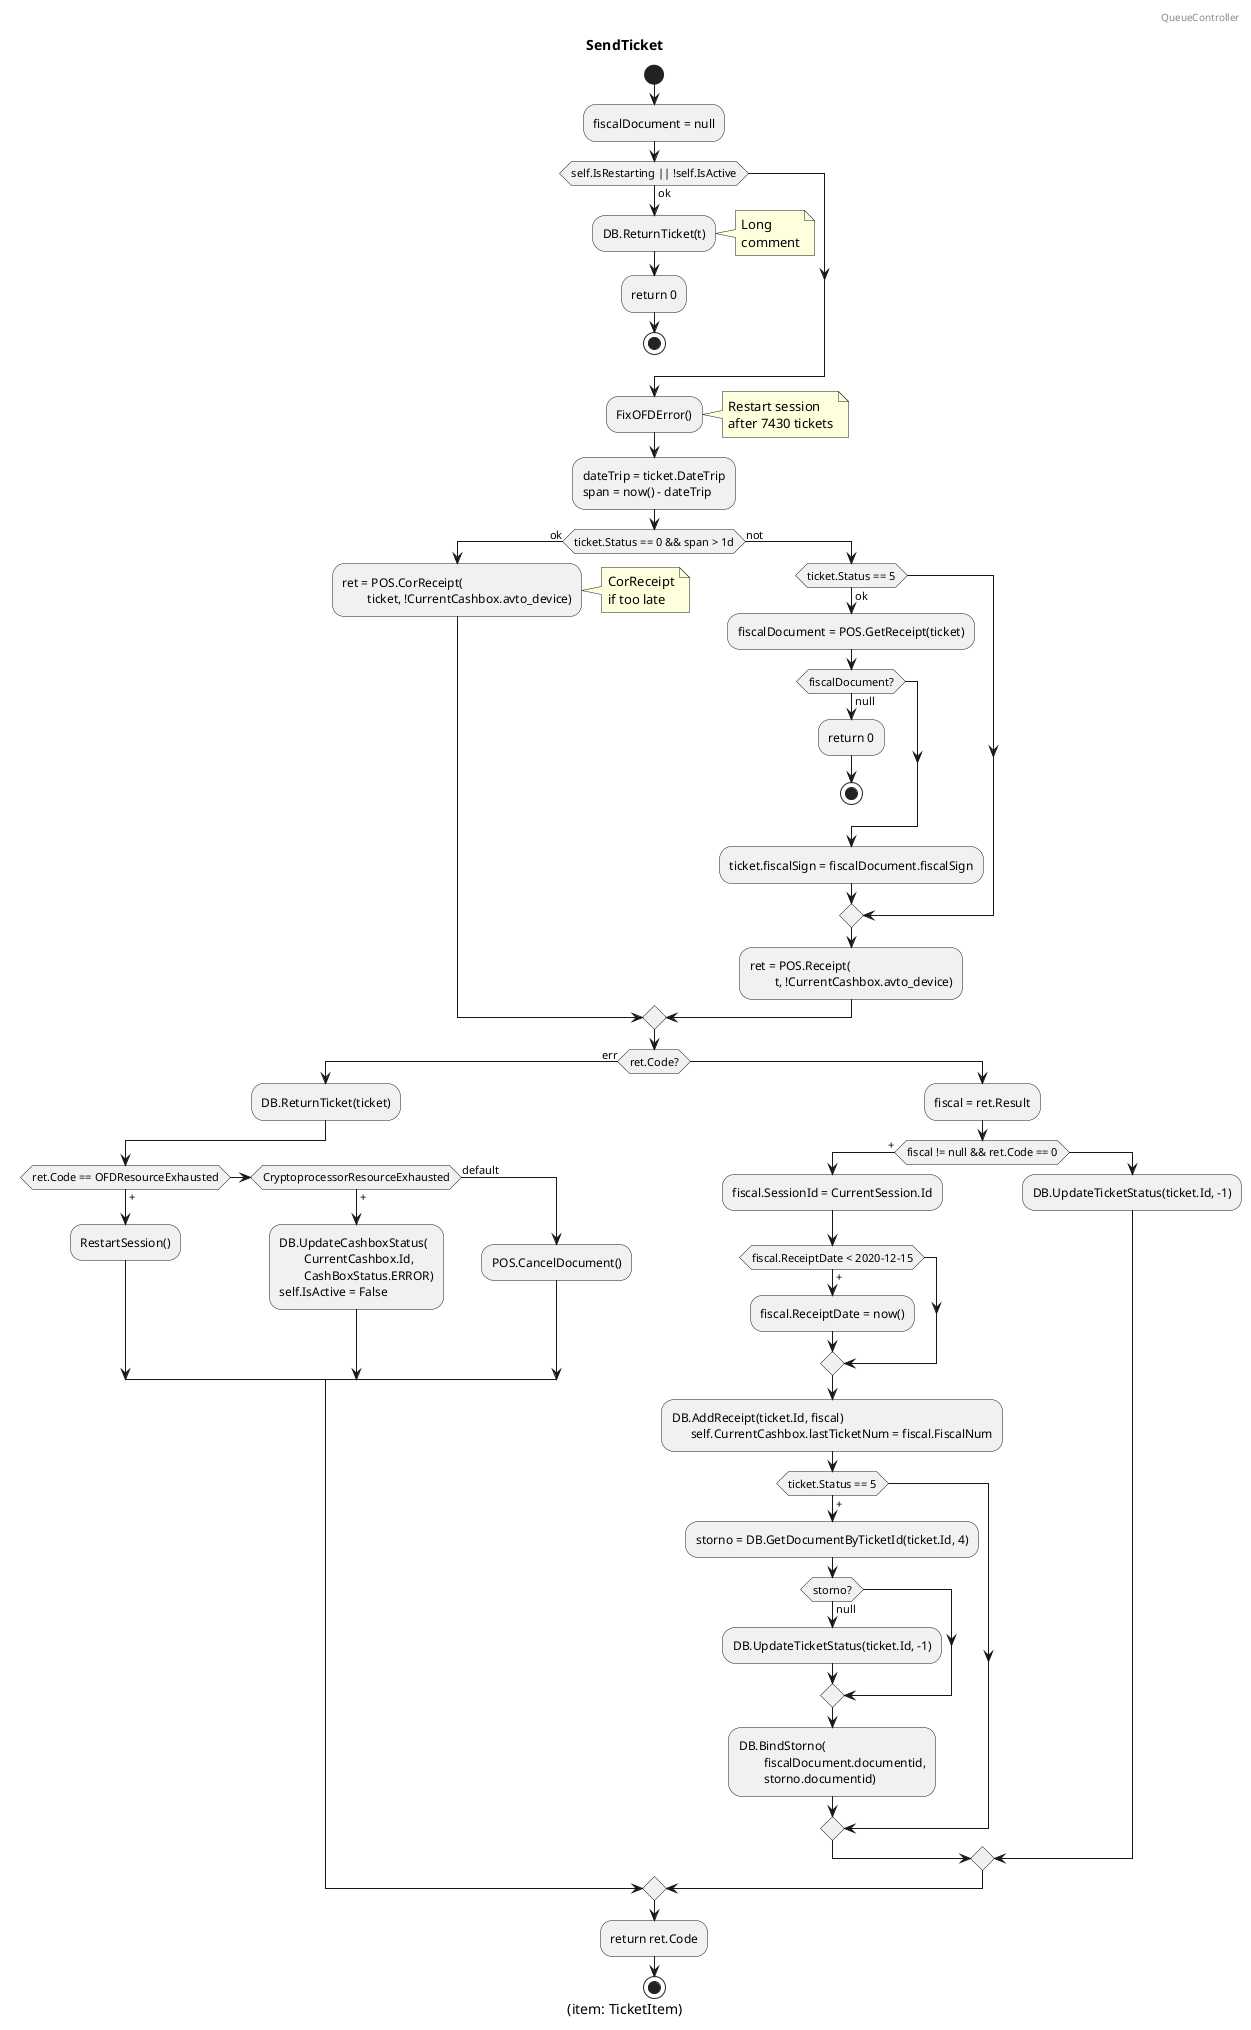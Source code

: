 @startuml

header QueueController

title SendTicket
caption (item: TicketItem)

start

:fiscalDocument = null;
if (self.IsRestarting || !self.IsActive) then (ok)
	:DB.ReturnTicket(t);
	note right: Long\ncomment
    :return 0;
    stop
endif
:FixOFDError();
note right: Restart session\nafter 7430 tickets
:dateTrip = ticket.DateTrip
span = now() - dateTrip;
if (ticket.Status == 0 && span > 1d) then (ok)
	:ret = POS.CorReceipt(
		ticket, !CurrentCashbox.avto_device);
		note right: CorReceipt\nif too late
else (not)
	if (ticket.Status == 5) then (ok)
		:fiscalDocument = POS.GetReceipt(ticket);
		if (fiscalDocument?) then (null)
			:return 0;
			stop
		endif
		:ticket.fiscalSign = fiscalDocument.fiscalSign;
	endif
	:ret = POS.Receipt(
		t, !CurrentCashbox.avto_device);
endif
if (ret.Code?) then (err)
	:DB.ReturnTicket(ticket);
	if (ret.Code == OFDResourceExhausted) then (+)
		:RestartSession();
	elseif (CryptoprocessorResourceExhausted) then (+)
		:DB.UpdateCashboxStatus(
			CurrentCashbox.Id,
			CashBoxStatus.ERROR)
		self.IsActive = False;
	else (default)
		:POS.CancelDocument();
	endif
else
	:fiscal = ret.Result;
	if (fiscal != null && ret.Code == 0) then (+)
		:fiscal.SessionId = CurrentSession.Id;
		if (fiscal.ReceiptDate < 2020-12-15) then (+)
			:fiscal.ReceiptDate = now();
		endif
		:DB.AddReceipt(ticket.Id, fiscal)
        self.CurrentCashbox.lastTicketNum = fiscal.FiscalNum;
        if (ticket.Status == 5) then (+)
        	:storno = DB.GetDocumentByTicketId(ticket.Id, 4);
        	if (storno?) then (null)
        		:DB.UpdateTicketStatus(ticket.Id, -1);
        	endif
        	:DB.BindStorno(
        		fiscalDocument.documentid,
        		storno.documentid);
        endif
	else
		:DB.UpdateTicketStatus(ticket.Id, -1);
	endif
endif
:return ret.Code;

stop

@enduml
